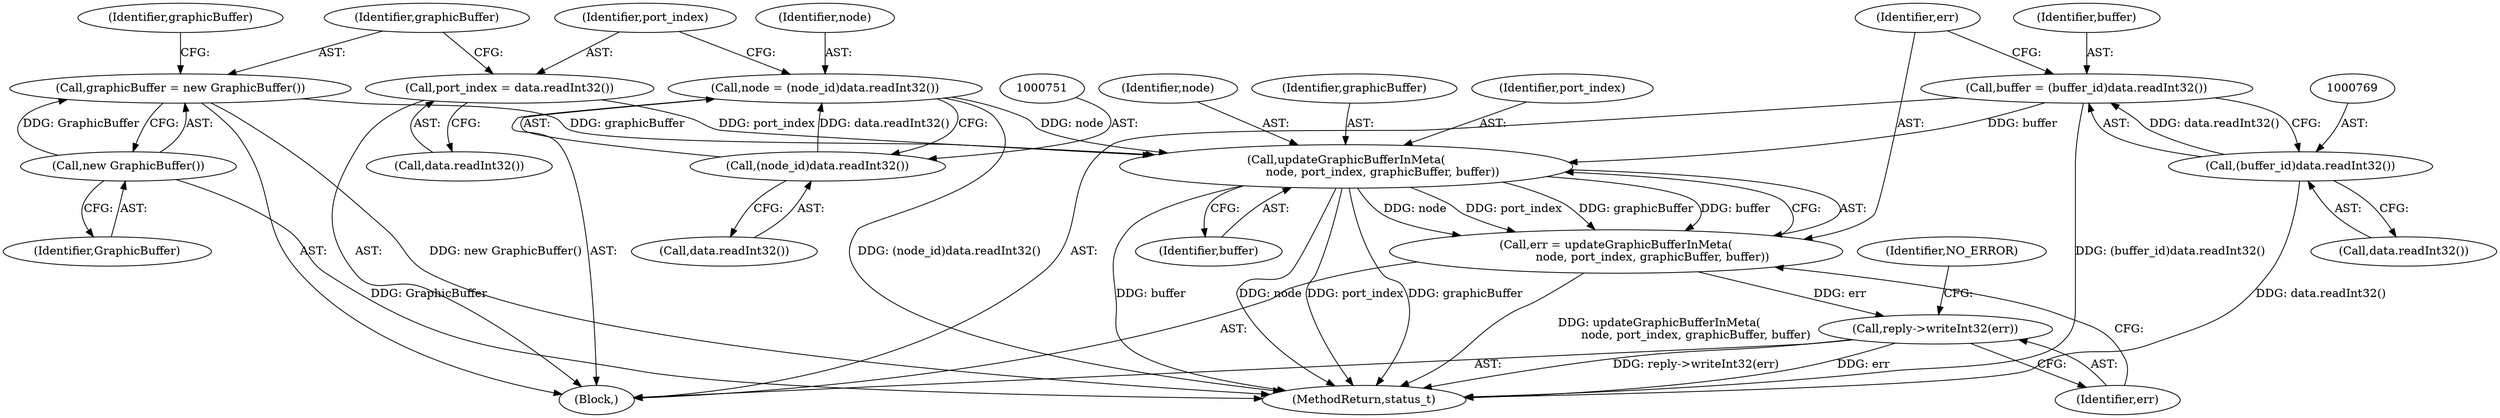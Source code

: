digraph "0_Android_0bb5ced60304da7f61478ffd359e7ba65d72f181@API" {
"1000774" [label="(Call,updateGraphicBufferInMeta(\n                    node, port_index, graphicBuffer, buffer))"];
"1000748" [label="(Call,node = (node_id)data.readInt32())"];
"1000750" [label="(Call,(node_id)data.readInt32())"];
"1000754" [label="(Call,port_index = data.readInt32())"];
"1000758" [label="(Call,graphicBuffer = new GraphicBuffer())"];
"1000760" [label="(Call,new GraphicBuffer())"];
"1000766" [label="(Call,buffer = (buffer_id)data.readInt32())"];
"1000768" [label="(Call,(buffer_id)data.readInt32())"];
"1000772" [label="(Call,err = updateGraphicBufferInMeta(\n                    node, port_index, graphicBuffer, buffer))"];
"1000779" [label="(Call,reply->writeInt32(err))"];
"1000772" [label="(Call,err = updateGraphicBufferInMeta(\n                    node, port_index, graphicBuffer, buffer))"];
"1000755" [label="(Identifier,port_index)"];
"1000779" [label="(Call,reply->writeInt32(err))"];
"1000750" [label="(Call,(node_id)data.readInt32())"];
"1000758" [label="(Call,graphicBuffer = new GraphicBuffer())"];
"1000766" [label="(Call,buffer = (buffer_id)data.readInt32())"];
"1000749" [label="(Identifier,node)"];
"1000767" [label="(Identifier,buffer)"];
"1000752" [label="(Call,data.readInt32())"];
"1000775" [label="(Identifier,node)"];
"1000760" [label="(Call,new GraphicBuffer())"];
"1000761" [label="(Identifier,GraphicBuffer)"];
"1000742" [label="(Block,)"];
"1000754" [label="(Call,port_index = data.readInt32())"];
"1000777" [label="(Identifier,graphicBuffer)"];
"1000776" [label="(Identifier,port_index)"];
"1000782" [label="(Identifier,NO_ERROR)"];
"1000764" [label="(Identifier,graphicBuffer)"];
"1000773" [label="(Identifier,err)"];
"1000780" [label="(Identifier,err)"];
"1001353" [label="(MethodReturn,status_t)"];
"1000768" [label="(Call,(buffer_id)data.readInt32())"];
"1000778" [label="(Identifier,buffer)"];
"1000774" [label="(Call,updateGraphicBufferInMeta(\n                    node, port_index, graphicBuffer, buffer))"];
"1000748" [label="(Call,node = (node_id)data.readInt32())"];
"1000770" [label="(Call,data.readInt32())"];
"1000756" [label="(Call,data.readInt32())"];
"1000759" [label="(Identifier,graphicBuffer)"];
"1000774" -> "1000772"  [label="AST: "];
"1000774" -> "1000778"  [label="CFG: "];
"1000775" -> "1000774"  [label="AST: "];
"1000776" -> "1000774"  [label="AST: "];
"1000777" -> "1000774"  [label="AST: "];
"1000778" -> "1000774"  [label="AST: "];
"1000772" -> "1000774"  [label="CFG: "];
"1000774" -> "1001353"  [label="DDG: port_index"];
"1000774" -> "1001353"  [label="DDG: graphicBuffer"];
"1000774" -> "1001353"  [label="DDG: buffer"];
"1000774" -> "1001353"  [label="DDG: node"];
"1000774" -> "1000772"  [label="DDG: node"];
"1000774" -> "1000772"  [label="DDG: port_index"];
"1000774" -> "1000772"  [label="DDG: graphicBuffer"];
"1000774" -> "1000772"  [label="DDG: buffer"];
"1000748" -> "1000774"  [label="DDG: node"];
"1000754" -> "1000774"  [label="DDG: port_index"];
"1000758" -> "1000774"  [label="DDG: graphicBuffer"];
"1000766" -> "1000774"  [label="DDG: buffer"];
"1000748" -> "1000742"  [label="AST: "];
"1000748" -> "1000750"  [label="CFG: "];
"1000749" -> "1000748"  [label="AST: "];
"1000750" -> "1000748"  [label="AST: "];
"1000755" -> "1000748"  [label="CFG: "];
"1000748" -> "1001353"  [label="DDG: (node_id)data.readInt32()"];
"1000750" -> "1000748"  [label="DDG: data.readInt32()"];
"1000750" -> "1000752"  [label="CFG: "];
"1000751" -> "1000750"  [label="AST: "];
"1000752" -> "1000750"  [label="AST: "];
"1000754" -> "1000742"  [label="AST: "];
"1000754" -> "1000756"  [label="CFG: "];
"1000755" -> "1000754"  [label="AST: "];
"1000756" -> "1000754"  [label="AST: "];
"1000759" -> "1000754"  [label="CFG: "];
"1000758" -> "1000742"  [label="AST: "];
"1000758" -> "1000760"  [label="CFG: "];
"1000759" -> "1000758"  [label="AST: "];
"1000760" -> "1000758"  [label="AST: "];
"1000764" -> "1000758"  [label="CFG: "];
"1000758" -> "1001353"  [label="DDG: new GraphicBuffer()"];
"1000760" -> "1000758"  [label="DDG: GraphicBuffer"];
"1000760" -> "1000761"  [label="CFG: "];
"1000761" -> "1000760"  [label="AST: "];
"1000760" -> "1001353"  [label="DDG: GraphicBuffer"];
"1000766" -> "1000742"  [label="AST: "];
"1000766" -> "1000768"  [label="CFG: "];
"1000767" -> "1000766"  [label="AST: "];
"1000768" -> "1000766"  [label="AST: "];
"1000773" -> "1000766"  [label="CFG: "];
"1000766" -> "1001353"  [label="DDG: (buffer_id)data.readInt32()"];
"1000768" -> "1000766"  [label="DDG: data.readInt32()"];
"1000768" -> "1000770"  [label="CFG: "];
"1000769" -> "1000768"  [label="AST: "];
"1000770" -> "1000768"  [label="AST: "];
"1000768" -> "1001353"  [label="DDG: data.readInt32()"];
"1000772" -> "1000742"  [label="AST: "];
"1000773" -> "1000772"  [label="AST: "];
"1000780" -> "1000772"  [label="CFG: "];
"1000772" -> "1001353"  [label="DDG: updateGraphicBufferInMeta(\n                    node, port_index, graphicBuffer, buffer)"];
"1000772" -> "1000779"  [label="DDG: err"];
"1000779" -> "1000742"  [label="AST: "];
"1000779" -> "1000780"  [label="CFG: "];
"1000780" -> "1000779"  [label="AST: "];
"1000782" -> "1000779"  [label="CFG: "];
"1000779" -> "1001353"  [label="DDG: err"];
"1000779" -> "1001353"  [label="DDG: reply->writeInt32(err)"];
}
